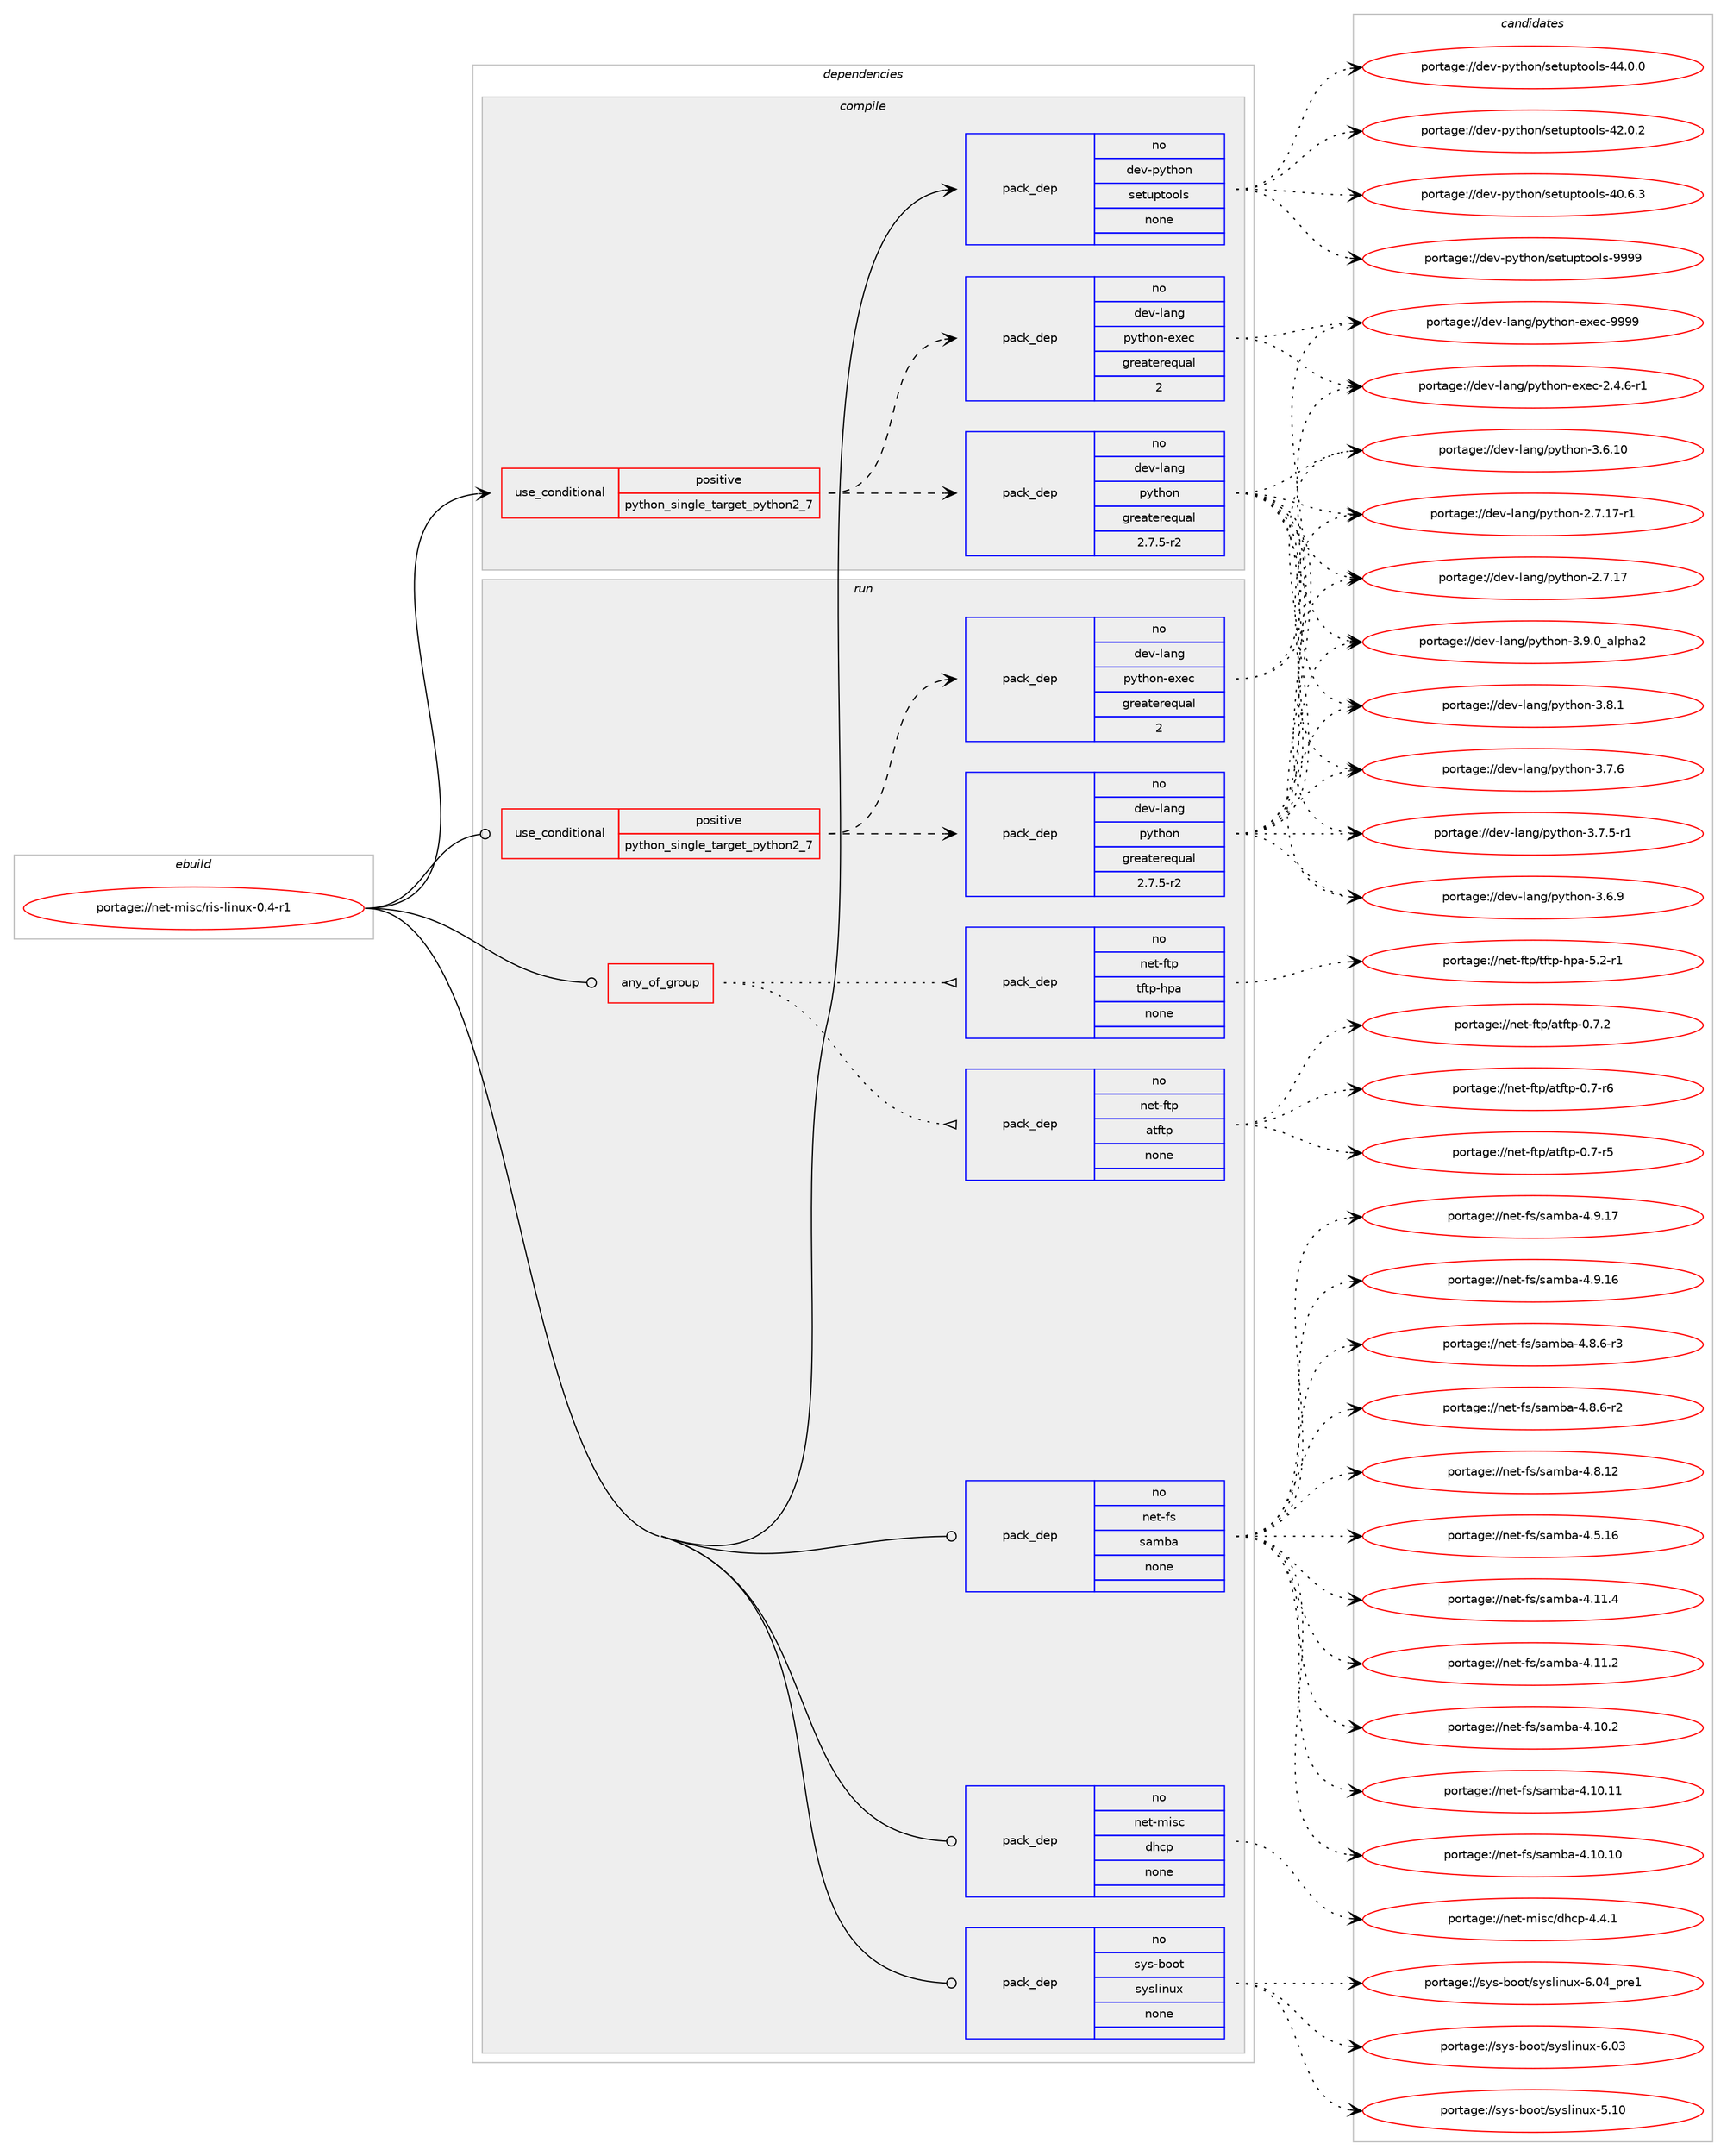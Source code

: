 digraph prolog {

# *************
# Graph options
# *************

newrank=true;
concentrate=true;
compound=true;
graph [rankdir=LR,fontname=Helvetica,fontsize=10,ranksep=1.5];#, ranksep=2.5, nodesep=0.2];
edge  [arrowhead=vee];
node  [fontname=Helvetica,fontsize=10];

# **********
# The ebuild
# **********

subgraph cluster_leftcol {
color=gray;
rank=same;
label=<<i>ebuild</i>>;
id [label="portage://net-misc/ris-linux-0.4-r1", color=red, width=4, href="../net-misc/ris-linux-0.4-r1.svg"];
}

# ****************
# The dependencies
# ****************

subgraph cluster_midcol {
color=gray;
label=<<i>dependencies</i>>;
subgraph cluster_compile {
fillcolor="#eeeeee";
style=filled;
label=<<i>compile</i>>;
subgraph cond25773 {
dependency131510 [label=<<TABLE BORDER="0" CELLBORDER="1" CELLSPACING="0" CELLPADDING="4"><TR><TD ROWSPAN="3" CELLPADDING="10">use_conditional</TD></TR><TR><TD>positive</TD></TR><TR><TD>python_single_target_python2_7</TD></TR></TABLE>>, shape=none, color=red];
subgraph pack103602 {
dependency131511 [label=<<TABLE BORDER="0" CELLBORDER="1" CELLSPACING="0" CELLPADDING="4" WIDTH="220"><TR><TD ROWSPAN="6" CELLPADDING="30">pack_dep</TD></TR><TR><TD WIDTH="110">no</TD></TR><TR><TD>dev-lang</TD></TR><TR><TD>python</TD></TR><TR><TD>greaterequal</TD></TR><TR><TD>2.7.5-r2</TD></TR></TABLE>>, shape=none, color=blue];
}
dependency131510:e -> dependency131511:w [weight=20,style="dashed",arrowhead="vee"];
subgraph pack103603 {
dependency131512 [label=<<TABLE BORDER="0" CELLBORDER="1" CELLSPACING="0" CELLPADDING="4" WIDTH="220"><TR><TD ROWSPAN="6" CELLPADDING="30">pack_dep</TD></TR><TR><TD WIDTH="110">no</TD></TR><TR><TD>dev-lang</TD></TR><TR><TD>python-exec</TD></TR><TR><TD>greaterequal</TD></TR><TR><TD>2</TD></TR></TABLE>>, shape=none, color=blue];
}
dependency131510:e -> dependency131512:w [weight=20,style="dashed",arrowhead="vee"];
}
id:e -> dependency131510:w [weight=20,style="solid",arrowhead="vee"];
subgraph pack103604 {
dependency131513 [label=<<TABLE BORDER="0" CELLBORDER="1" CELLSPACING="0" CELLPADDING="4" WIDTH="220"><TR><TD ROWSPAN="6" CELLPADDING="30">pack_dep</TD></TR><TR><TD WIDTH="110">no</TD></TR><TR><TD>dev-python</TD></TR><TR><TD>setuptools</TD></TR><TR><TD>none</TD></TR><TR><TD></TD></TR></TABLE>>, shape=none, color=blue];
}
id:e -> dependency131513:w [weight=20,style="solid",arrowhead="vee"];
}
subgraph cluster_compileandrun {
fillcolor="#eeeeee";
style=filled;
label=<<i>compile and run</i>>;
}
subgraph cluster_run {
fillcolor="#eeeeee";
style=filled;
label=<<i>run</i>>;
subgraph any2039 {
dependency131514 [label=<<TABLE BORDER="0" CELLBORDER="1" CELLSPACING="0" CELLPADDING="4"><TR><TD CELLPADDING="10">any_of_group</TD></TR></TABLE>>, shape=none, color=red];subgraph pack103605 {
dependency131515 [label=<<TABLE BORDER="0" CELLBORDER="1" CELLSPACING="0" CELLPADDING="4" WIDTH="220"><TR><TD ROWSPAN="6" CELLPADDING="30">pack_dep</TD></TR><TR><TD WIDTH="110">no</TD></TR><TR><TD>net-ftp</TD></TR><TR><TD>atftp</TD></TR><TR><TD>none</TD></TR><TR><TD></TD></TR></TABLE>>, shape=none, color=blue];
}
dependency131514:e -> dependency131515:w [weight=20,style="dotted",arrowhead="oinv"];
subgraph pack103606 {
dependency131516 [label=<<TABLE BORDER="0" CELLBORDER="1" CELLSPACING="0" CELLPADDING="4" WIDTH="220"><TR><TD ROWSPAN="6" CELLPADDING="30">pack_dep</TD></TR><TR><TD WIDTH="110">no</TD></TR><TR><TD>net-ftp</TD></TR><TR><TD>tftp-hpa</TD></TR><TR><TD>none</TD></TR><TR><TD></TD></TR></TABLE>>, shape=none, color=blue];
}
dependency131514:e -> dependency131516:w [weight=20,style="dotted",arrowhead="oinv"];
}
id:e -> dependency131514:w [weight=20,style="solid",arrowhead="odot"];
subgraph cond25774 {
dependency131517 [label=<<TABLE BORDER="0" CELLBORDER="1" CELLSPACING="0" CELLPADDING="4"><TR><TD ROWSPAN="3" CELLPADDING="10">use_conditional</TD></TR><TR><TD>positive</TD></TR><TR><TD>python_single_target_python2_7</TD></TR></TABLE>>, shape=none, color=red];
subgraph pack103607 {
dependency131518 [label=<<TABLE BORDER="0" CELLBORDER="1" CELLSPACING="0" CELLPADDING="4" WIDTH="220"><TR><TD ROWSPAN="6" CELLPADDING="30">pack_dep</TD></TR><TR><TD WIDTH="110">no</TD></TR><TR><TD>dev-lang</TD></TR><TR><TD>python</TD></TR><TR><TD>greaterequal</TD></TR><TR><TD>2.7.5-r2</TD></TR></TABLE>>, shape=none, color=blue];
}
dependency131517:e -> dependency131518:w [weight=20,style="dashed",arrowhead="vee"];
subgraph pack103608 {
dependency131519 [label=<<TABLE BORDER="0" CELLBORDER="1" CELLSPACING="0" CELLPADDING="4" WIDTH="220"><TR><TD ROWSPAN="6" CELLPADDING="30">pack_dep</TD></TR><TR><TD WIDTH="110">no</TD></TR><TR><TD>dev-lang</TD></TR><TR><TD>python-exec</TD></TR><TR><TD>greaterequal</TD></TR><TR><TD>2</TD></TR></TABLE>>, shape=none, color=blue];
}
dependency131517:e -> dependency131519:w [weight=20,style="dashed",arrowhead="vee"];
}
id:e -> dependency131517:w [weight=20,style="solid",arrowhead="odot"];
subgraph pack103609 {
dependency131520 [label=<<TABLE BORDER="0" CELLBORDER="1" CELLSPACING="0" CELLPADDING="4" WIDTH="220"><TR><TD ROWSPAN="6" CELLPADDING="30">pack_dep</TD></TR><TR><TD WIDTH="110">no</TD></TR><TR><TD>net-fs</TD></TR><TR><TD>samba</TD></TR><TR><TD>none</TD></TR><TR><TD></TD></TR></TABLE>>, shape=none, color=blue];
}
id:e -> dependency131520:w [weight=20,style="solid",arrowhead="odot"];
subgraph pack103610 {
dependency131521 [label=<<TABLE BORDER="0" CELLBORDER="1" CELLSPACING="0" CELLPADDING="4" WIDTH="220"><TR><TD ROWSPAN="6" CELLPADDING="30">pack_dep</TD></TR><TR><TD WIDTH="110">no</TD></TR><TR><TD>net-misc</TD></TR><TR><TD>dhcp</TD></TR><TR><TD>none</TD></TR><TR><TD></TD></TR></TABLE>>, shape=none, color=blue];
}
id:e -> dependency131521:w [weight=20,style="solid",arrowhead="odot"];
subgraph pack103611 {
dependency131522 [label=<<TABLE BORDER="0" CELLBORDER="1" CELLSPACING="0" CELLPADDING="4" WIDTH="220"><TR><TD ROWSPAN="6" CELLPADDING="30">pack_dep</TD></TR><TR><TD WIDTH="110">no</TD></TR><TR><TD>sys-boot</TD></TR><TR><TD>syslinux</TD></TR><TR><TD>none</TD></TR><TR><TD></TD></TR></TABLE>>, shape=none, color=blue];
}
id:e -> dependency131522:w [weight=20,style="solid",arrowhead="odot"];
}
}

# **************
# The candidates
# **************

subgraph cluster_choices {
rank=same;
color=gray;
label=<<i>candidates</i>>;

subgraph choice103602 {
color=black;
nodesep=1;
choice10010111845108971101034711212111610411111045514657464895971081121049750 [label="portage://dev-lang/python-3.9.0_alpha2", color=red, width=4,href="../dev-lang/python-3.9.0_alpha2.svg"];
choice100101118451089711010347112121116104111110455146564649 [label="portage://dev-lang/python-3.8.1", color=red, width=4,href="../dev-lang/python-3.8.1.svg"];
choice100101118451089711010347112121116104111110455146554654 [label="portage://dev-lang/python-3.7.6", color=red, width=4,href="../dev-lang/python-3.7.6.svg"];
choice1001011184510897110103471121211161041111104551465546534511449 [label="portage://dev-lang/python-3.7.5-r1", color=red, width=4,href="../dev-lang/python-3.7.5-r1.svg"];
choice100101118451089711010347112121116104111110455146544657 [label="portage://dev-lang/python-3.6.9", color=red, width=4,href="../dev-lang/python-3.6.9.svg"];
choice10010111845108971101034711212111610411111045514654464948 [label="portage://dev-lang/python-3.6.10", color=red, width=4,href="../dev-lang/python-3.6.10.svg"];
choice100101118451089711010347112121116104111110455046554649554511449 [label="portage://dev-lang/python-2.7.17-r1", color=red, width=4,href="../dev-lang/python-2.7.17-r1.svg"];
choice10010111845108971101034711212111610411111045504655464955 [label="portage://dev-lang/python-2.7.17", color=red, width=4,href="../dev-lang/python-2.7.17.svg"];
dependency131511:e -> choice10010111845108971101034711212111610411111045514657464895971081121049750:w [style=dotted,weight="100"];
dependency131511:e -> choice100101118451089711010347112121116104111110455146564649:w [style=dotted,weight="100"];
dependency131511:e -> choice100101118451089711010347112121116104111110455146554654:w [style=dotted,weight="100"];
dependency131511:e -> choice1001011184510897110103471121211161041111104551465546534511449:w [style=dotted,weight="100"];
dependency131511:e -> choice100101118451089711010347112121116104111110455146544657:w [style=dotted,weight="100"];
dependency131511:e -> choice10010111845108971101034711212111610411111045514654464948:w [style=dotted,weight="100"];
dependency131511:e -> choice100101118451089711010347112121116104111110455046554649554511449:w [style=dotted,weight="100"];
dependency131511:e -> choice10010111845108971101034711212111610411111045504655464955:w [style=dotted,weight="100"];
}
subgraph choice103603 {
color=black;
nodesep=1;
choice10010111845108971101034711212111610411111045101120101994557575757 [label="portage://dev-lang/python-exec-9999", color=red, width=4,href="../dev-lang/python-exec-9999.svg"];
choice10010111845108971101034711212111610411111045101120101994550465246544511449 [label="portage://dev-lang/python-exec-2.4.6-r1", color=red, width=4,href="../dev-lang/python-exec-2.4.6-r1.svg"];
dependency131512:e -> choice10010111845108971101034711212111610411111045101120101994557575757:w [style=dotted,weight="100"];
dependency131512:e -> choice10010111845108971101034711212111610411111045101120101994550465246544511449:w [style=dotted,weight="100"];
}
subgraph choice103604 {
color=black;
nodesep=1;
choice10010111845112121116104111110471151011161171121161111111081154557575757 [label="portage://dev-python/setuptools-9999", color=red, width=4,href="../dev-python/setuptools-9999.svg"];
choice100101118451121211161041111104711510111611711211611111110811545525246484648 [label="portage://dev-python/setuptools-44.0.0", color=red, width=4,href="../dev-python/setuptools-44.0.0.svg"];
choice100101118451121211161041111104711510111611711211611111110811545525046484650 [label="portage://dev-python/setuptools-42.0.2", color=red, width=4,href="../dev-python/setuptools-42.0.2.svg"];
choice100101118451121211161041111104711510111611711211611111110811545524846544651 [label="portage://dev-python/setuptools-40.6.3", color=red, width=4,href="../dev-python/setuptools-40.6.3.svg"];
dependency131513:e -> choice10010111845112121116104111110471151011161171121161111111081154557575757:w [style=dotted,weight="100"];
dependency131513:e -> choice100101118451121211161041111104711510111611711211611111110811545525246484648:w [style=dotted,weight="100"];
dependency131513:e -> choice100101118451121211161041111104711510111611711211611111110811545525046484650:w [style=dotted,weight="100"];
dependency131513:e -> choice100101118451121211161041111104711510111611711211611111110811545524846544651:w [style=dotted,weight="100"];
}
subgraph choice103605 {
color=black;
nodesep=1;
choice110101116451021161124797116102116112454846554650 [label="portage://net-ftp/atftp-0.7.2", color=red, width=4,href="../net-ftp/atftp-0.7.2.svg"];
choice110101116451021161124797116102116112454846554511454 [label="portage://net-ftp/atftp-0.7-r6", color=red, width=4,href="../net-ftp/atftp-0.7-r6.svg"];
choice110101116451021161124797116102116112454846554511453 [label="portage://net-ftp/atftp-0.7-r5", color=red, width=4,href="../net-ftp/atftp-0.7-r5.svg"];
dependency131515:e -> choice110101116451021161124797116102116112454846554650:w [style=dotted,weight="100"];
dependency131515:e -> choice110101116451021161124797116102116112454846554511454:w [style=dotted,weight="100"];
dependency131515:e -> choice110101116451021161124797116102116112454846554511453:w [style=dotted,weight="100"];
}
subgraph choice103606 {
color=black;
nodesep=1;
choice11010111645102116112471161021161124510411297455346504511449 [label="portage://net-ftp/tftp-hpa-5.2-r1", color=red, width=4,href="../net-ftp/tftp-hpa-5.2-r1.svg"];
dependency131516:e -> choice11010111645102116112471161021161124510411297455346504511449:w [style=dotted,weight="100"];
}
subgraph choice103607 {
color=black;
nodesep=1;
choice10010111845108971101034711212111610411111045514657464895971081121049750 [label="portage://dev-lang/python-3.9.0_alpha2", color=red, width=4,href="../dev-lang/python-3.9.0_alpha2.svg"];
choice100101118451089711010347112121116104111110455146564649 [label="portage://dev-lang/python-3.8.1", color=red, width=4,href="../dev-lang/python-3.8.1.svg"];
choice100101118451089711010347112121116104111110455146554654 [label="portage://dev-lang/python-3.7.6", color=red, width=4,href="../dev-lang/python-3.7.6.svg"];
choice1001011184510897110103471121211161041111104551465546534511449 [label="portage://dev-lang/python-3.7.5-r1", color=red, width=4,href="../dev-lang/python-3.7.5-r1.svg"];
choice100101118451089711010347112121116104111110455146544657 [label="portage://dev-lang/python-3.6.9", color=red, width=4,href="../dev-lang/python-3.6.9.svg"];
choice10010111845108971101034711212111610411111045514654464948 [label="portage://dev-lang/python-3.6.10", color=red, width=4,href="../dev-lang/python-3.6.10.svg"];
choice100101118451089711010347112121116104111110455046554649554511449 [label="portage://dev-lang/python-2.7.17-r1", color=red, width=4,href="../dev-lang/python-2.7.17-r1.svg"];
choice10010111845108971101034711212111610411111045504655464955 [label="portage://dev-lang/python-2.7.17", color=red, width=4,href="../dev-lang/python-2.7.17.svg"];
dependency131518:e -> choice10010111845108971101034711212111610411111045514657464895971081121049750:w [style=dotted,weight="100"];
dependency131518:e -> choice100101118451089711010347112121116104111110455146564649:w [style=dotted,weight="100"];
dependency131518:e -> choice100101118451089711010347112121116104111110455146554654:w [style=dotted,weight="100"];
dependency131518:e -> choice1001011184510897110103471121211161041111104551465546534511449:w [style=dotted,weight="100"];
dependency131518:e -> choice100101118451089711010347112121116104111110455146544657:w [style=dotted,weight="100"];
dependency131518:e -> choice10010111845108971101034711212111610411111045514654464948:w [style=dotted,weight="100"];
dependency131518:e -> choice100101118451089711010347112121116104111110455046554649554511449:w [style=dotted,weight="100"];
dependency131518:e -> choice10010111845108971101034711212111610411111045504655464955:w [style=dotted,weight="100"];
}
subgraph choice103608 {
color=black;
nodesep=1;
choice10010111845108971101034711212111610411111045101120101994557575757 [label="portage://dev-lang/python-exec-9999", color=red, width=4,href="../dev-lang/python-exec-9999.svg"];
choice10010111845108971101034711212111610411111045101120101994550465246544511449 [label="portage://dev-lang/python-exec-2.4.6-r1", color=red, width=4,href="../dev-lang/python-exec-2.4.6-r1.svg"];
dependency131519:e -> choice10010111845108971101034711212111610411111045101120101994557575757:w [style=dotted,weight="100"];
dependency131519:e -> choice10010111845108971101034711212111610411111045101120101994550465246544511449:w [style=dotted,weight="100"];
}
subgraph choice103609 {
color=black;
nodesep=1;
choice110101116451021154711597109989745524657464955 [label="portage://net-fs/samba-4.9.17", color=red, width=4,href="../net-fs/samba-4.9.17.svg"];
choice110101116451021154711597109989745524657464954 [label="portage://net-fs/samba-4.9.16", color=red, width=4,href="../net-fs/samba-4.9.16.svg"];
choice11010111645102115471159710998974552465646544511451 [label="portage://net-fs/samba-4.8.6-r3", color=red, width=4,href="../net-fs/samba-4.8.6-r3.svg"];
choice11010111645102115471159710998974552465646544511450 [label="portage://net-fs/samba-4.8.6-r2", color=red, width=4,href="../net-fs/samba-4.8.6-r2.svg"];
choice110101116451021154711597109989745524656464950 [label="portage://net-fs/samba-4.8.12", color=red, width=4,href="../net-fs/samba-4.8.12.svg"];
choice110101116451021154711597109989745524653464954 [label="portage://net-fs/samba-4.5.16", color=red, width=4,href="../net-fs/samba-4.5.16.svg"];
choice110101116451021154711597109989745524649494652 [label="portage://net-fs/samba-4.11.4", color=red, width=4,href="../net-fs/samba-4.11.4.svg"];
choice110101116451021154711597109989745524649494650 [label="portage://net-fs/samba-4.11.2", color=red, width=4,href="../net-fs/samba-4.11.2.svg"];
choice110101116451021154711597109989745524649484650 [label="portage://net-fs/samba-4.10.2", color=red, width=4,href="../net-fs/samba-4.10.2.svg"];
choice11010111645102115471159710998974552464948464949 [label="portage://net-fs/samba-4.10.11", color=red, width=4,href="../net-fs/samba-4.10.11.svg"];
choice11010111645102115471159710998974552464948464948 [label="portage://net-fs/samba-4.10.10", color=red, width=4,href="../net-fs/samba-4.10.10.svg"];
dependency131520:e -> choice110101116451021154711597109989745524657464955:w [style=dotted,weight="100"];
dependency131520:e -> choice110101116451021154711597109989745524657464954:w [style=dotted,weight="100"];
dependency131520:e -> choice11010111645102115471159710998974552465646544511451:w [style=dotted,weight="100"];
dependency131520:e -> choice11010111645102115471159710998974552465646544511450:w [style=dotted,weight="100"];
dependency131520:e -> choice110101116451021154711597109989745524656464950:w [style=dotted,weight="100"];
dependency131520:e -> choice110101116451021154711597109989745524653464954:w [style=dotted,weight="100"];
dependency131520:e -> choice110101116451021154711597109989745524649494652:w [style=dotted,weight="100"];
dependency131520:e -> choice110101116451021154711597109989745524649494650:w [style=dotted,weight="100"];
dependency131520:e -> choice110101116451021154711597109989745524649484650:w [style=dotted,weight="100"];
dependency131520:e -> choice11010111645102115471159710998974552464948464949:w [style=dotted,weight="100"];
dependency131520:e -> choice11010111645102115471159710998974552464948464948:w [style=dotted,weight="100"];
}
subgraph choice103610 {
color=black;
nodesep=1;
choice11010111645109105115994710010499112455246524649 [label="portage://net-misc/dhcp-4.4.1", color=red, width=4,href="../net-misc/dhcp-4.4.1.svg"];
dependency131521:e -> choice11010111645109105115994710010499112455246524649:w [style=dotted,weight="100"];
}
subgraph choice103611 {
color=black;
nodesep=1;
choice11512111545981111111164711512111510810511011712045544648529511211410149 [label="portage://sys-boot/syslinux-6.04_pre1", color=red, width=4,href="../sys-boot/syslinux-6.04_pre1.svg"];
choice1151211154598111111116471151211151081051101171204554464851 [label="portage://sys-boot/syslinux-6.03", color=red, width=4,href="../sys-boot/syslinux-6.03.svg"];
choice1151211154598111111116471151211151081051101171204553464948 [label="portage://sys-boot/syslinux-5.10", color=red, width=4,href="../sys-boot/syslinux-5.10.svg"];
dependency131522:e -> choice11512111545981111111164711512111510810511011712045544648529511211410149:w [style=dotted,weight="100"];
dependency131522:e -> choice1151211154598111111116471151211151081051101171204554464851:w [style=dotted,weight="100"];
dependency131522:e -> choice1151211154598111111116471151211151081051101171204553464948:w [style=dotted,weight="100"];
}
}

}
